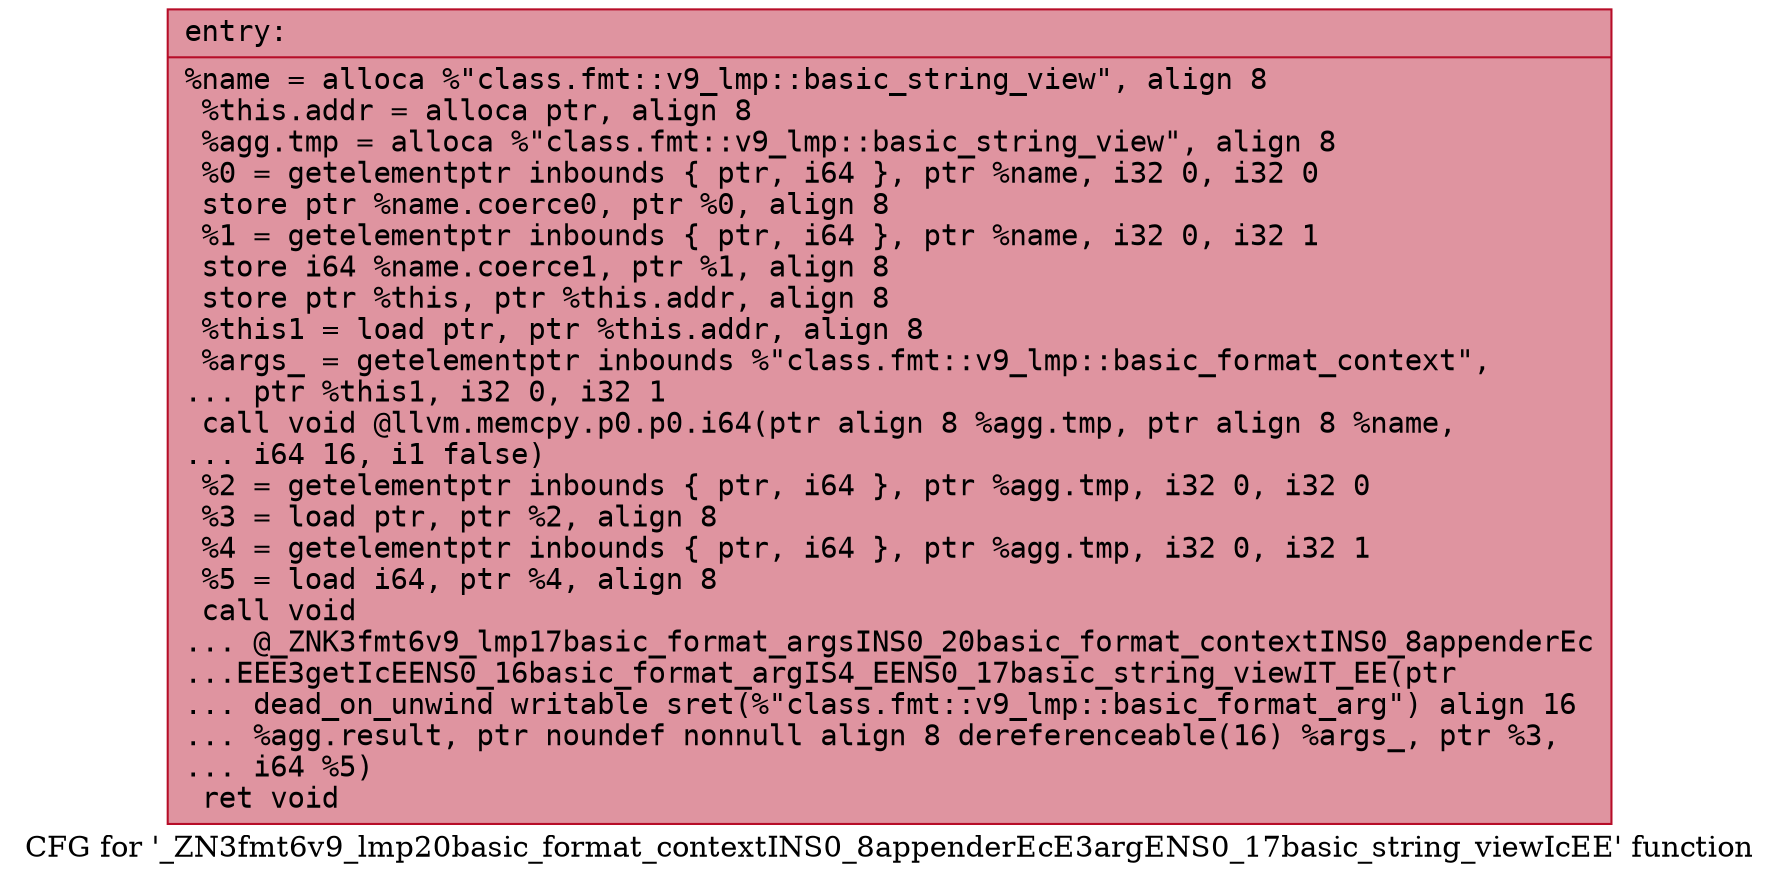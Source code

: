 digraph "CFG for '_ZN3fmt6v9_lmp20basic_format_contextINS0_8appenderEcE3argENS0_17basic_string_viewIcEE' function" {
	label="CFG for '_ZN3fmt6v9_lmp20basic_format_contextINS0_8appenderEcE3argENS0_17basic_string_viewIcEE' function";

	Node0x556bfeb173c0 [shape=record,color="#b70d28ff", style=filled, fillcolor="#b70d2870" fontname="Courier",label="{entry:\l|  %name = alloca %\"class.fmt::v9_lmp::basic_string_view\", align 8\l  %this.addr = alloca ptr, align 8\l  %agg.tmp = alloca %\"class.fmt::v9_lmp::basic_string_view\", align 8\l  %0 = getelementptr inbounds \{ ptr, i64 \}, ptr %name, i32 0, i32 0\l  store ptr %name.coerce0, ptr %0, align 8\l  %1 = getelementptr inbounds \{ ptr, i64 \}, ptr %name, i32 0, i32 1\l  store i64 %name.coerce1, ptr %1, align 8\l  store ptr %this, ptr %this.addr, align 8\l  %this1 = load ptr, ptr %this.addr, align 8\l  %args_ = getelementptr inbounds %\"class.fmt::v9_lmp::basic_format_context\",\l... ptr %this1, i32 0, i32 1\l  call void @llvm.memcpy.p0.p0.i64(ptr align 8 %agg.tmp, ptr align 8 %name,\l... i64 16, i1 false)\l  %2 = getelementptr inbounds \{ ptr, i64 \}, ptr %agg.tmp, i32 0, i32 0\l  %3 = load ptr, ptr %2, align 8\l  %4 = getelementptr inbounds \{ ptr, i64 \}, ptr %agg.tmp, i32 0, i32 1\l  %5 = load i64, ptr %4, align 8\l  call void\l... @_ZNK3fmt6v9_lmp17basic_format_argsINS0_20basic_format_contextINS0_8appenderEc\l...EEE3getIcEENS0_16basic_format_argIS4_EENS0_17basic_string_viewIT_EE(ptr\l... dead_on_unwind writable sret(%\"class.fmt::v9_lmp::basic_format_arg\") align 16\l... %agg.result, ptr noundef nonnull align 8 dereferenceable(16) %args_, ptr %3,\l... i64 %5)\l  ret void\l}"];
}
